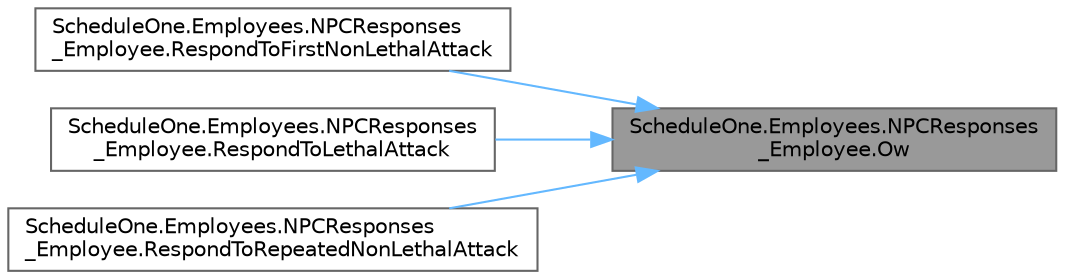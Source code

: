 digraph "ScheduleOne.Employees.NPCResponses_Employee.Ow"
{
 // LATEX_PDF_SIZE
  bgcolor="transparent";
  edge [fontname=Helvetica,fontsize=10,labelfontname=Helvetica,labelfontsize=10];
  node [fontname=Helvetica,fontsize=10,shape=box,height=0.2,width=0.4];
  rankdir="RL";
  Node1 [id="Node000001",label="ScheduleOne.Employees.NPCResponses\l_Employee.Ow",height=0.2,width=0.4,color="gray40", fillcolor="grey60", style="filled", fontcolor="black",tooltip=" "];
  Node1 -> Node2 [id="edge1_Node000001_Node000002",dir="back",color="steelblue1",style="solid",tooltip=" "];
  Node2 [id="Node000002",label="ScheduleOne.Employees.NPCResponses\l_Employee.RespondToFirstNonLethalAttack",height=0.2,width=0.4,color="grey40", fillcolor="white", style="filled",URL="$class_schedule_one_1_1_employees_1_1_n_p_c_responses___employee.html#a0a645a07f372bed970859136f7e7b892",tooltip=" "];
  Node1 -> Node3 [id="edge2_Node000001_Node000003",dir="back",color="steelblue1",style="solid",tooltip=" "];
  Node3 [id="Node000003",label="ScheduleOne.Employees.NPCResponses\l_Employee.RespondToLethalAttack",height=0.2,width=0.4,color="grey40", fillcolor="white", style="filled",URL="$class_schedule_one_1_1_employees_1_1_n_p_c_responses___employee.html#acf3fd9cc1ab67d7b6b48971dfa20a197",tooltip=" "];
  Node1 -> Node4 [id="edge3_Node000001_Node000004",dir="back",color="steelblue1",style="solid",tooltip=" "];
  Node4 [id="Node000004",label="ScheduleOne.Employees.NPCResponses\l_Employee.RespondToRepeatedNonLethalAttack",height=0.2,width=0.4,color="grey40", fillcolor="white", style="filled",URL="$class_schedule_one_1_1_employees_1_1_n_p_c_responses___employee.html#af2e8f7e54625be1858936d6794180113",tooltip=" "];
}
